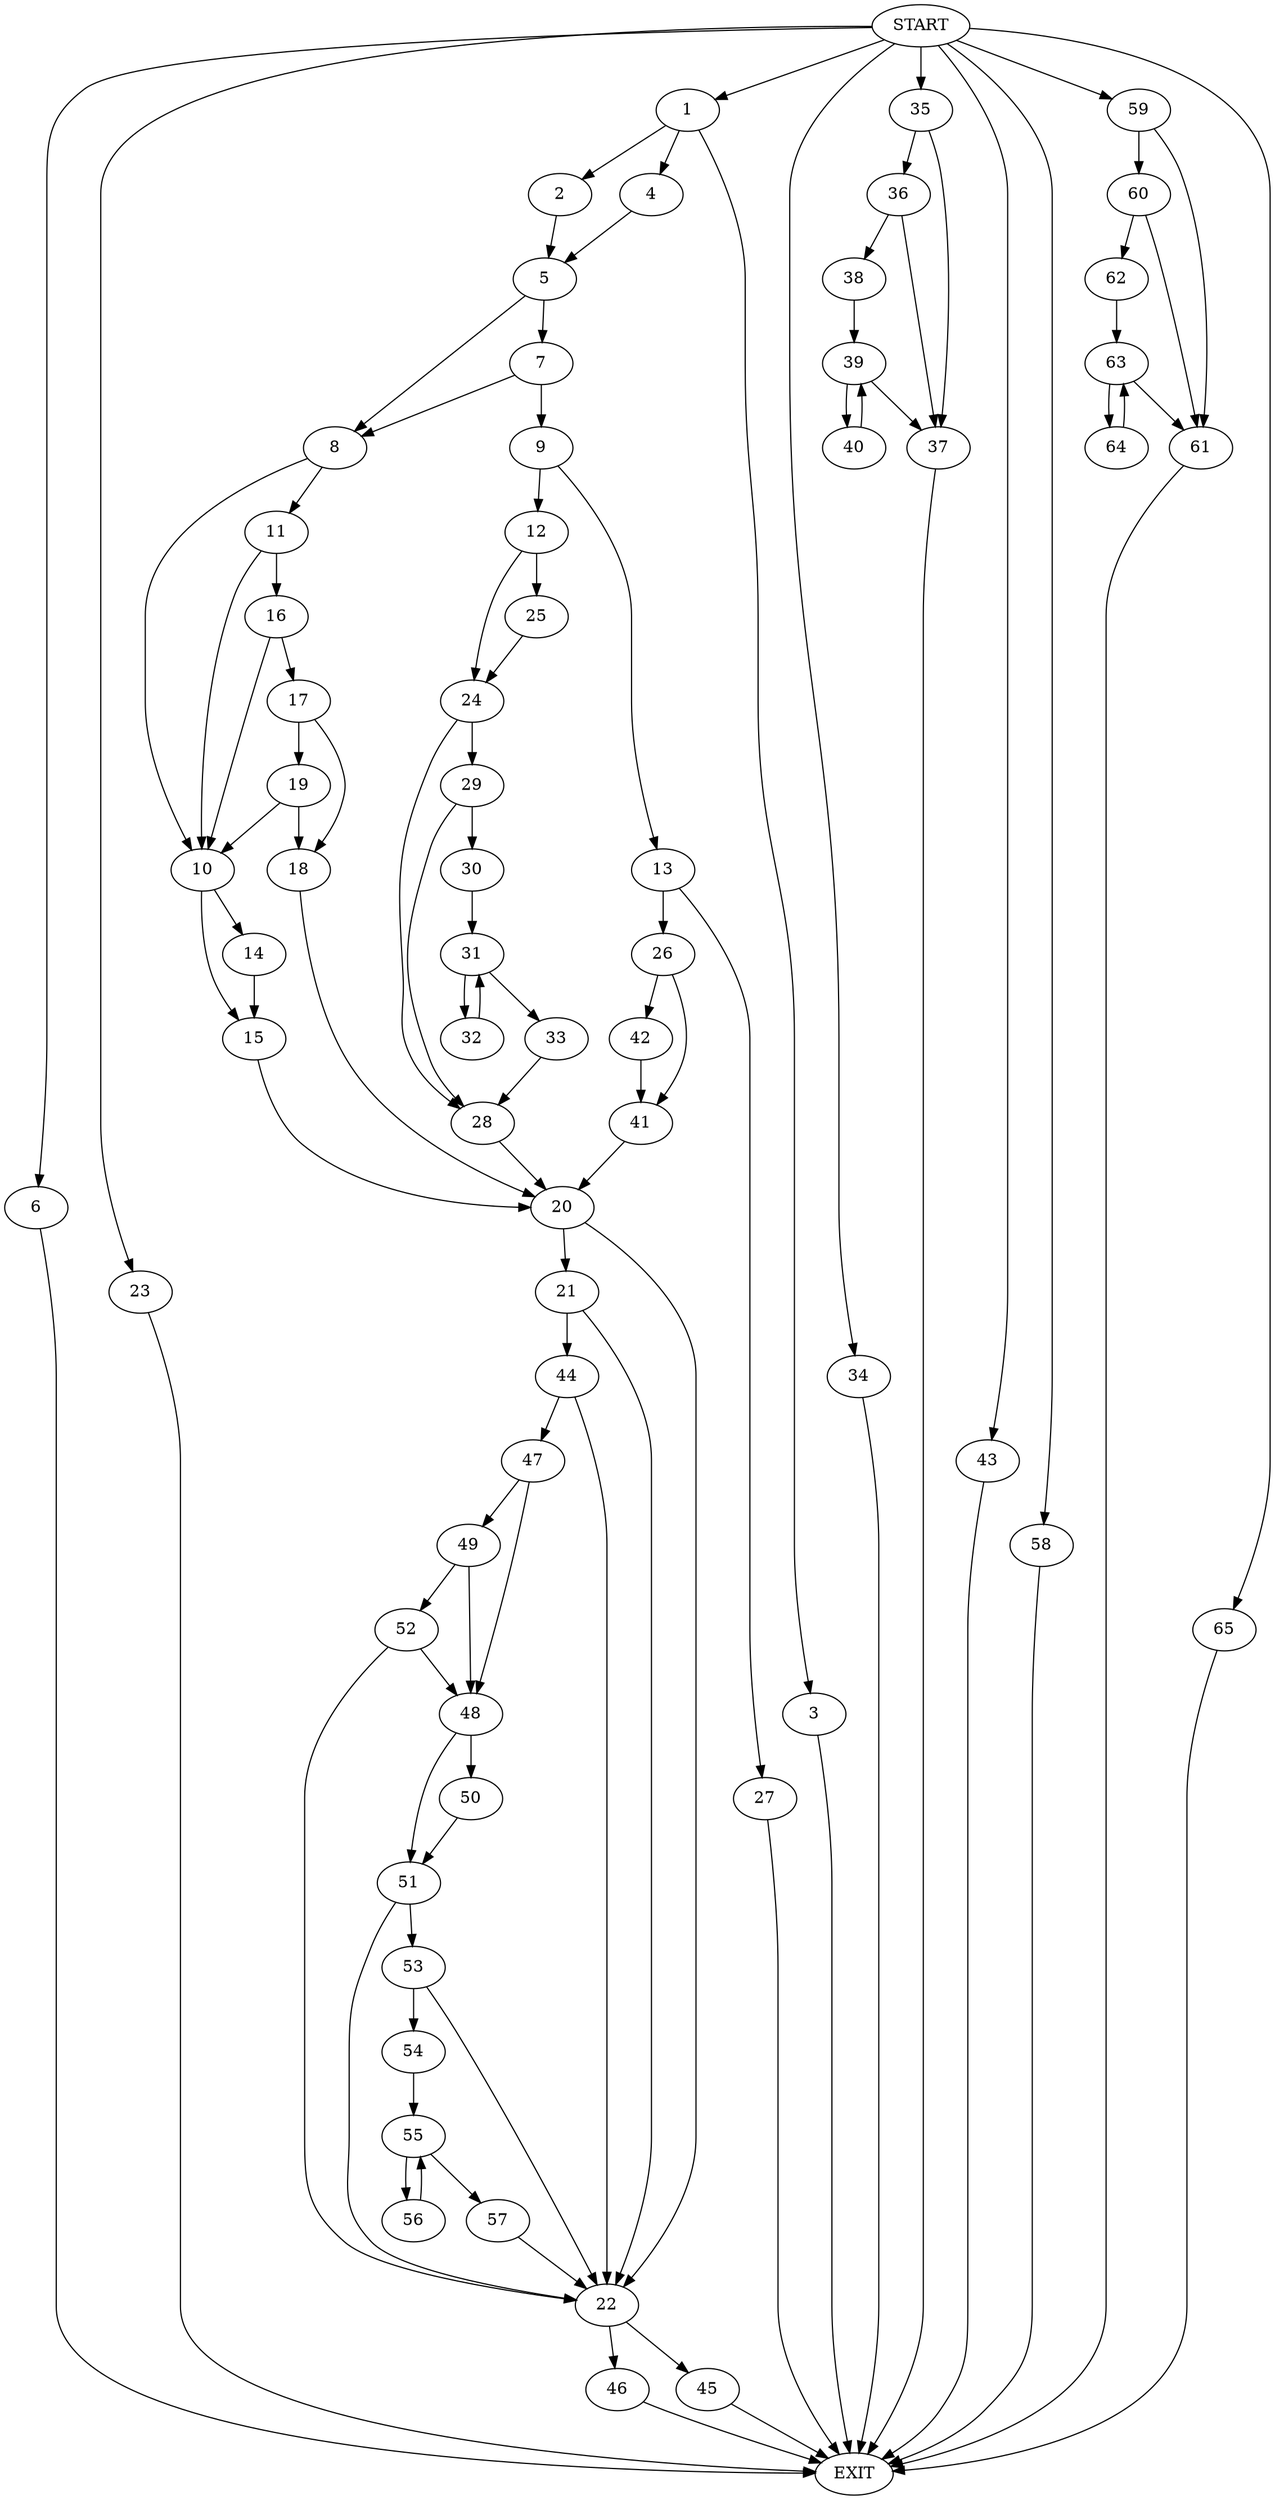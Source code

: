 digraph {
0 [label="START"]
66 [label="EXIT"]
0 -> 1
1 -> 2
1 -> 3
1 -> 4
3 -> 66
4 -> 5
2 -> 5
0 -> 6
6 -> 66
5 -> 7
5 -> 8
7 -> 8
7 -> 9
8 -> 10
8 -> 11
9 -> 12
9 -> 13
10 -> 14
10 -> 15
11 -> 10
11 -> 16
16 -> 10
16 -> 17
17 -> 18
17 -> 19
18 -> 20
19 -> 10
19 -> 18
14 -> 15
15 -> 20
20 -> 21
20 -> 22
0 -> 23
23 -> 66
12 -> 24
12 -> 25
13 -> 26
13 -> 27
25 -> 24
24 -> 28
24 -> 29
29 -> 28
29 -> 30
28 -> 20
30 -> 31
31 -> 32
31 -> 33
32 -> 31
33 -> 28
0 -> 34
34 -> 66
0 -> 35
35 -> 36
35 -> 37
36 -> 38
36 -> 37
37 -> 66
38 -> 39
39 -> 40
39 -> 37
40 -> 39
27 -> 66
26 -> 41
26 -> 42
42 -> 41
41 -> 20
0 -> 43
43 -> 66
21 -> 44
21 -> 22
22 -> 45
22 -> 46
44 -> 47
44 -> 22
47 -> 48
47 -> 49
48 -> 50
48 -> 51
49 -> 48
49 -> 52
52 -> 48
52 -> 22
50 -> 51
51 -> 53
51 -> 22
53 -> 54
53 -> 22
54 -> 55
55 -> 56
55 -> 57
57 -> 22
56 -> 55
0 -> 58
58 -> 66
0 -> 59
59 -> 60
59 -> 61
60 -> 62
60 -> 61
61 -> 66
62 -> 63
63 -> 64
63 -> 61
64 -> 63
46 -> 66
45 -> 66
0 -> 65
65 -> 66
}
